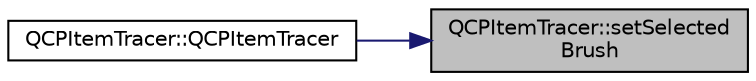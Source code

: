 digraph "QCPItemTracer::setSelectedBrush"
{
 // LATEX_PDF_SIZE
  edge [fontname="Helvetica",fontsize="10",labelfontname="Helvetica",labelfontsize="10"];
  node [fontname="Helvetica",fontsize="10",shape=record];
  rankdir="RL";
  Node1 [label="QCPItemTracer::setSelected\lBrush",height=0.2,width=0.4,color="black", fillcolor="grey75", style="filled", fontcolor="black",tooltip=" "];
  Node1 -> Node2 [dir="back",color="midnightblue",fontsize="10",style="solid",fontname="Helvetica"];
  Node2 [label="QCPItemTracer::QCPItemTracer",height=0.2,width=0.4,color="black", fillcolor="white", style="filled",URL="$classQCPItemTracer.html#adc5ca846eeac323db4aa1fc4081e36be",tooltip=" "];
}
